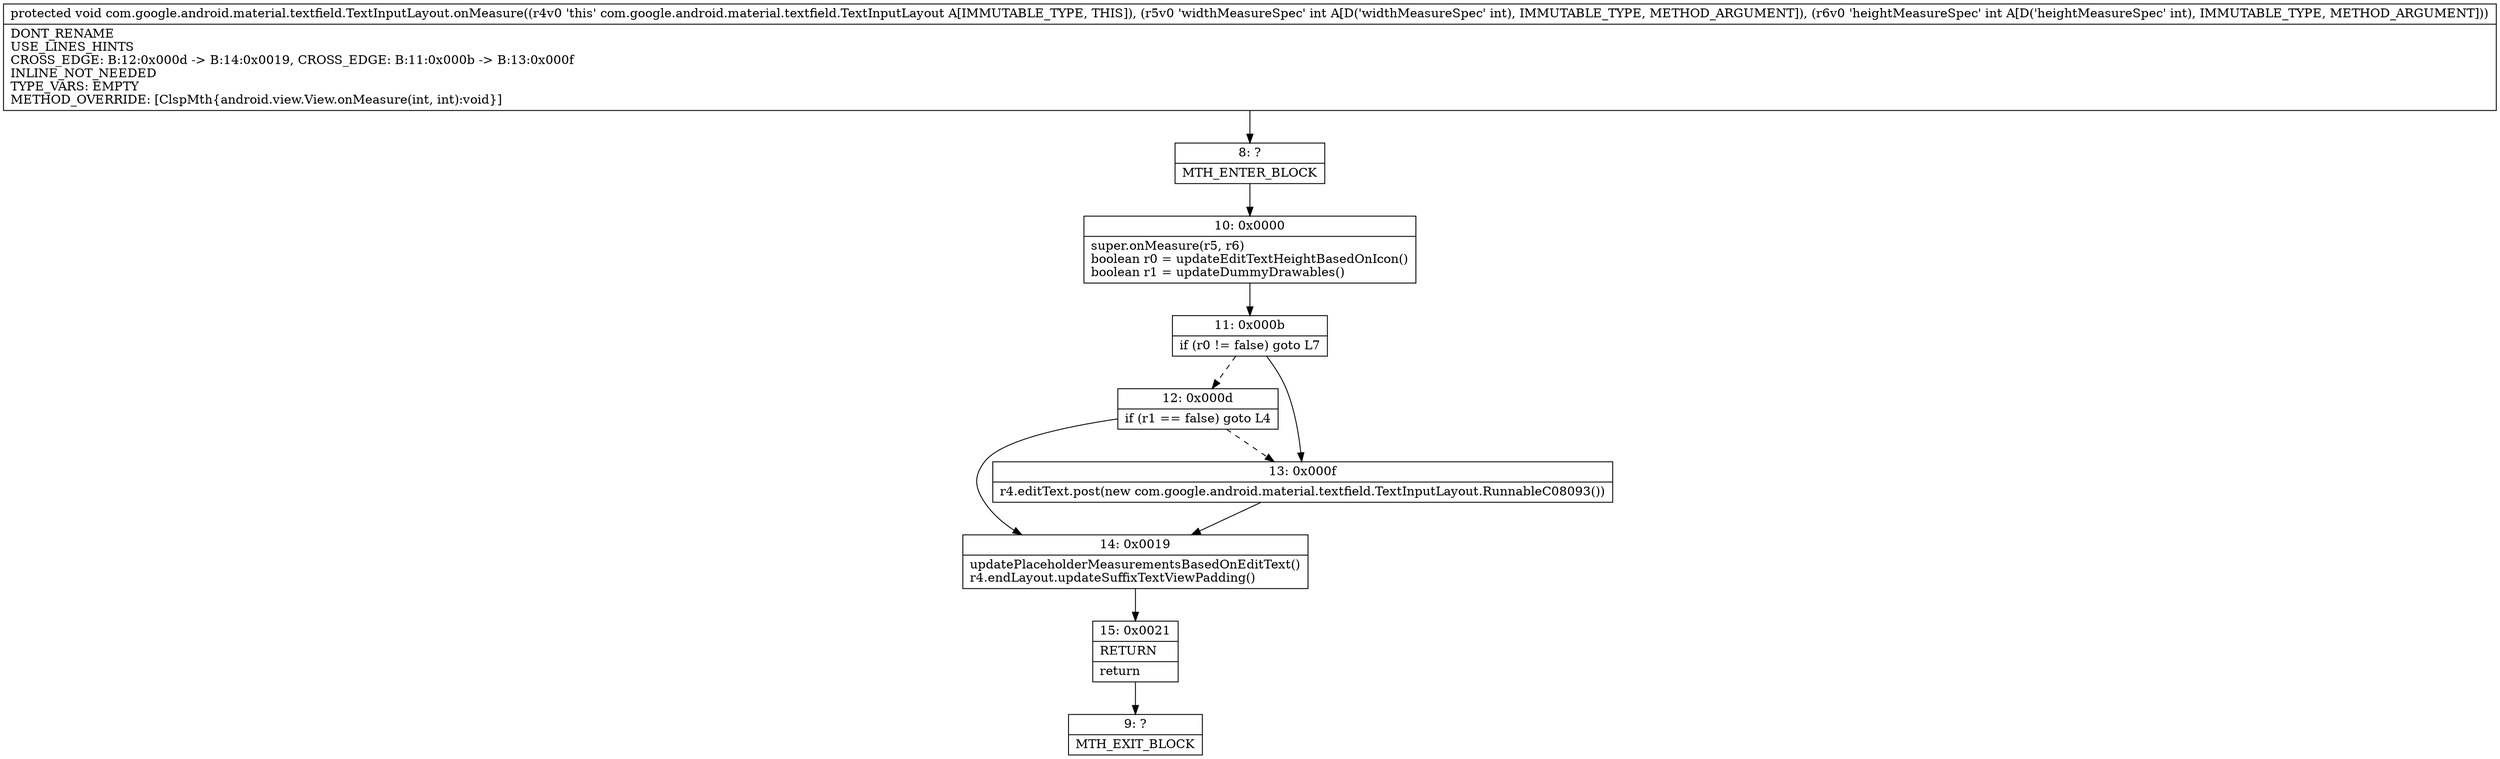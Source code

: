 digraph "CFG forcom.google.android.material.textfield.TextInputLayout.onMeasure(II)V" {
Node_8 [shape=record,label="{8\:\ ?|MTH_ENTER_BLOCK\l}"];
Node_10 [shape=record,label="{10\:\ 0x0000|super.onMeasure(r5, r6)\lboolean r0 = updateEditTextHeightBasedOnIcon()\lboolean r1 = updateDummyDrawables()\l}"];
Node_11 [shape=record,label="{11\:\ 0x000b|if (r0 != false) goto L7\l}"];
Node_12 [shape=record,label="{12\:\ 0x000d|if (r1 == false) goto L4\l}"];
Node_14 [shape=record,label="{14\:\ 0x0019|updatePlaceholderMeasurementsBasedOnEditText()\lr4.endLayout.updateSuffixTextViewPadding()\l}"];
Node_15 [shape=record,label="{15\:\ 0x0021|RETURN\l|return\l}"];
Node_9 [shape=record,label="{9\:\ ?|MTH_EXIT_BLOCK\l}"];
Node_13 [shape=record,label="{13\:\ 0x000f|r4.editText.post(new com.google.android.material.textfield.TextInputLayout.RunnableC08093())\l}"];
MethodNode[shape=record,label="{protected void com.google.android.material.textfield.TextInputLayout.onMeasure((r4v0 'this' com.google.android.material.textfield.TextInputLayout A[IMMUTABLE_TYPE, THIS]), (r5v0 'widthMeasureSpec' int A[D('widthMeasureSpec' int), IMMUTABLE_TYPE, METHOD_ARGUMENT]), (r6v0 'heightMeasureSpec' int A[D('heightMeasureSpec' int), IMMUTABLE_TYPE, METHOD_ARGUMENT]))  | DONT_RENAME\lUSE_LINES_HINTS\lCROSS_EDGE: B:12:0x000d \-\> B:14:0x0019, CROSS_EDGE: B:11:0x000b \-\> B:13:0x000f\lINLINE_NOT_NEEDED\lTYPE_VARS: EMPTY\lMETHOD_OVERRIDE: [ClspMth\{android.view.View.onMeasure(int, int):void\}]\l}"];
MethodNode -> Node_8;Node_8 -> Node_10;
Node_10 -> Node_11;
Node_11 -> Node_12[style=dashed];
Node_11 -> Node_13;
Node_12 -> Node_13[style=dashed];
Node_12 -> Node_14;
Node_14 -> Node_15;
Node_15 -> Node_9;
Node_13 -> Node_14;
}

